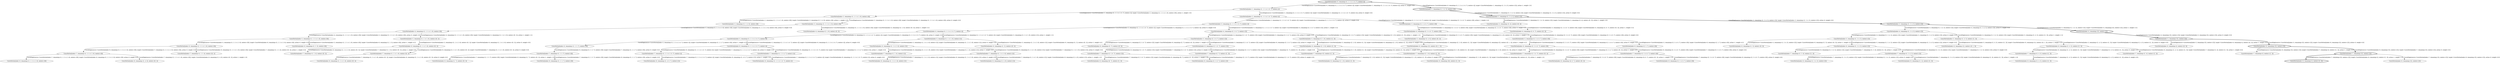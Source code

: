 strict digraph G {
  1 [ style="solid" label="CursoVertex[index=7, remaining=[1, 4, 5], centers=[1, 2]]" ];
  2 [ style="solid" label="CursoVertex[index=8, remaining=[1, 7], centers=[0, 1]]" ];
  3 [ style="solid" label="CursoVertex[index=6, remaining=[1, 3], centers=[0, 2]]" ];
  4 [ style="solid" label="CursoVertex[index=7, remaining=[2], centers=[1, 2]]" ];
  5 [ style="solid" label="CursoVertex[index=6, remaining=[], centers=[0, 2]]" ];
  6 [ style="bold" label="CursoVertex[index=8, remaining=[], centers=[1, 2]]" ];
  7 [ style="solid" label="CursoVertex[index=2, remaining=[1, 2, 3, 4, 5, 6], centers=[0]]" ];
  8 [ style="solid" label="CursoVertex[index=4, remaining=[1, 2, 3, 4, 5, 6], centers=[0]]" ];
  9 [ style="solid" label="CursoVertex[index=6, remaining=[1, 2, 3, 4, 5, 6], centers=[0]]" ];
  10 [ style="solid" label="CursoVertex[index=8, remaining=[1, 2, 3, 4, 5, 6], centers=[0]]" ];
  11 [ style="solid" label="CursoVertex[index=3, remaining=[2, 3, 4, 6], centers=[0]]" ];
  12 [ style="bold" label="CursoVertex[index=2, remaining=[1, 3, 4, 5], centers=[2]]" ];
  13 [ style="solid" label="CursoVertex[index=8, remaining=[4, 6, 7], centers=[0, 1]]" ];
  14 [ style="solid" label="CursoVertex[index=6, remaining=[1, 2, 3, 7], centers=[0]]" ];
  15 [ style="solid" label="CursoVertex[index=4, remaining=[1, 3, 4, 5], centers=[2]]" ];
  16 [ style="solid" label="CursoVertex[index=4, remaining=[2, 5, 6], centers=[0, 2]]" ];
  17 [ style="solid" label="CursoVertex[index=6, remaining=[1, 3, 4, 5], centers=[2]]" ];
  18 [ style="solid" label="CursoVertex[index=8, remaining=[1, 2, 3, 7], centers=[0]]" ];
  19 [ style="solid" label="CursoVertex[index=6, remaining=[2, 5, 6], centers=[1, 2]]" ];
  20 [ style="solid" label="CursoVertex[index=8, remaining=[1, 3, 4, 5], centers=[2]]" ];
  21 [ style="solid" label="CursoVertex[index=3, remaining=[3, 4], centers=[0, 2]]" ];
  22 [ style="solid" label="CursoVertex[index=8, remaining=[6, 7], centers=[1, 2]]" ];
  23 [ style="solid" label="CursoVertex[index=8, remaining=[2, 5, 6], centers=[1, 2]]" ];
  24 [ style="solid" label="CursoVertex[index=6, remaining=[2, 7], centers=[0, 2]]" ];
  25 [ style="solid" label="CursoVertex[index=7, remaining=[1, 2, 4], centers=[1]]" ];
  26 [ style="bold" label="CursoVertex[index=4, remaining=[5], centers=[2]]" ];
  27 [ style="solid" label="CursoVertex[index=7, remaining=[1, 2, 4], centers=[0, 1]]" ];
  28 [ style="bold" label="CursoVertex[index=6, remaining=[5], centers=[2]]" ];
  29 [ style="solid" label="CursoVertex[index=1, remaining=[1, 2, 3, 4, 5, 6, 7], centers=[]]" ];
  30 [ style="solid" label="CursoVertex[index=8, remaining=[5], centers=[2]]" ];
  31 [ style="solid" label="CursoVertex[index=8, remaining=[1, 4], centers=[1, 2]]" ];
  32 [ style="solid" label="CursoVertex[index=3, remaining=[1, 2, 3, 4, 5, 6, 7], centers=[]]" ];
  33 [ style="solid" label="CursoVertex[index=6, remaining=[1], centers=[0, 1, 2]]" ];
  34 [ style="solid" label="CursoVertex[index=5, remaining=[1, 2, 3, 4, 5, 6, 7], centers=[]]" ];
  35 [ style="solid" label="CursoVertex[index=7, remaining=[1, 2, 3, 4, 5, 6, 7], centers=[]]" ];
  36 [ style="solid" label="CursoVertex[index=4, remaining=[2, 3, 4, 6, 7], centers=[0]]" ];
  37 [ style="solid" label="CursoVertex[index=6, remaining=[2, 3, 4, 6, 7], centers=[0]]" ];
  38 [ style="solid" label="CursoVertex[index=8, remaining=[2, 3, 4, 6, 7], centers=[0]]" ];
  39 [ style="solid" label="CursoVertex[index=5, remaining=[2, 5, 6, 7], centers=[2]]" ];
  40 [ style="solid" label="CursoVertex[index=6, remaining=[1, 2, 4, 5, 6], centers=[1]]" ];
  41 [ style="solid" label="CursoVertex[index=7, remaining=[2, 5, 6, 7], centers=[2]]" ];
  42 [ style="solid" label="CursoVertex[index=6, remaining=[1, 2, 4, 5, 6], centers=[0, 1]]" ];
  43 [ style="solid" label="CursoVertex[index=8, remaining=[1, 4, 6, 7], centers=[1]]" ];
  44 [ style="solid" label="CursoVertex[index=8, remaining=[1, 2, 4, 5, 6], centers=[1]]" ];
  45 [ style="solid" label="CursoVertex[index=8, remaining=[1, 2, 4, 5, 6], centers=[0, 1]]" ];
  46 [ style="solid" label="CursoVertex[index=7, remaining=[2, 3, 4, 7], centers=[0, 1]]" ];
  47 [ style="solid" label="CursoVertex[index=5, remaining=[2, 4, 6], centers=[0, 1]]" ];
  48 [ style="solid" label="CursoVertex[index=6, remaining=[1, 4, 5], centers=[1, 2]]" ];
  49 [ style="solid" label="CursoVertex[index=6, remaining=[1, 2, 3], centers=[0]]" ];
  50 [ style="solid" label="CursoVertex[index=8, remaining=[1, 4, 5], centers=[1, 2]]" ];
  51 [ style="solid" label="CursoVertex[index=7, remaining=[1, 3, 4], centers=[1, 2]]" ];
  52 [ style="solid" label="CursoVertex[index=8, remaining=[6], centers=[1, 2]]" ];
  53 [ style="solid" label="CursoVertex[index=6, remaining=[2], centers=[0, 1, 2]]" ];
  54 [ style="solid" label="CursoVertex[index=7, remaining=[], centers=[1, 2]]" ];
  55 [ style="solid" label="CursoVertex[index=3, remaining=[1, 2, 3, 4, 5, 6], centers=[0]]" ];
  56 [ style="solid" label="CursoVertex[index=5, remaining=[1, 2, 3, 4, 5, 6], centers=[0]]" ];
  57 [ style="solid" label="CursoVertex[index=7, remaining=[1, 2, 3, 4, 5, 6], centers=[0]]" ];
  58 [ style="bold" label="CursoVertex[index=1, remaining=[1, 3, 4, 5], centers=[2]]" ];
  59 [ style="solid" label="CursoVertex[index=7, remaining=[1, 2, 3, 4, 7], centers=[1]]" ];
  60 [ style="solid" label="CursoVertex[index=4, remaining=[2, 6, 7], centers=[0, 2]]" ];
  61 [ style="bold" label="CursoVertex[index=3, remaining=[1, 3, 4, 5], centers=[2]]" ];
  62 [ style="solid" label="CursoVertex[index=5, remaining=[1, 3, 4, 5], centers=[2]]" ];
  63 [ style="solid" label="CursoVertex[index=7, remaining=[1, 2, 3, 7], centers=[0]]" ];
  64 [ style="solid" label="CursoVertex[index=5, remaining=[2, 5, 6], centers=[1, 2]]" ];
  65 [ style="solid" label="CursoVertex[index=7, remaining=[1, 3, 4, 5], centers=[2]]" ];
  66 [ style="solid" label="CursoVertex[index=7, remaining=[2, 5, 6], centers=[1, 2]]" ];
  67 [ style="solid" label="CursoVertex[index=8, remaining=[1, 4, 6], centers=[1]]" ];
  68 [ style="solid" label="CursoVertex[index=8, remaining=[1, 4, 6], centers=[0, 1]]" ];
  69 [ style="solid" label="CursoVertex[index=7, remaining=[2, 7], centers=[1, 2]]" ];
  70 [ style="bold" label="CursoVertex[index=5, remaining=[5], centers=[2]]" ];
  71 [ style="bold" label="CursoVertex[index=0, remaining=[1, 2, 3, 4, 5, 6, 7], centers=[]]" ];
  72 [ style="solid" label="CursoVertex[index=6, remaining=[1, 2], centers=[0, 1]]" ];
  73 [ style="bold" label="CursoVertex[index=7, remaining=[5], centers=[2]]" ];
  74 [ style="solid" label="CursoVertex[index=7, remaining=[1, 4], centers=[1, 2]]" ];
  75 [ style="solid" label="CursoVertex[index=2, remaining=[1, 2, 3, 4, 5, 6, 7], centers=[]]" ];
  76 [ style="solid" label="CursoVertex[index=4, remaining=[1, 2, 3, 4, 5, 6, 7], centers=[]]" ];
  77 [ style="solid" label="CursoVertex[index=6, remaining=[1, 2, 3, 4, 5, 6, 7], centers=[]]" ];
  78 [ style="solid" label="CursoVertex[index=8, remaining=[1, 2, 3, 4, 5, 6, 7], centers=[]]" ];
  79 [ style="solid" label="CursoVertex[index=3, remaining=[2, 3, 4, 6, 7], centers=[0]]" ];
  80 [ style="solid" label="CursoVertex[index=5, remaining=[2, 3, 4, 6, 7], centers=[0]]" ];
  81 [ style="solid" label="CursoVertex[index=7, remaining=[2, 3, 4, 6, 7], centers=[0]]" ];
  82 [ style="solid" label="CursoVertex[index=4, remaining=[2, 5, 6, 7], centers=[2]]" ];
  83 [ style="solid" label="CursoVertex[index=5, remaining=[1, 2, 4, 5, 6], centers=[1]]" ];
  84 [ style="solid" label="CursoVertex[index=5, remaining=[1, 2, 4, 5, 6], centers=[0, 1]]" ];
  85 [ style="solid" label="CursoVertex[index=6, remaining=[2, 5, 6, 7], centers=[2]]" ];
  86 [ style="solid" label="CursoVertex[index=7, remaining=[1, 2, 4, 5, 6], centers=[1]]" ];
  87 [ style="solid" label="CursoVertex[index=8, remaining=[2, 5, 6, 7], centers=[2]]" ];
  88 [ style="solid" label="CursoVertex[index=7, remaining=[1, 2, 4, 5, 6], centers=[0, 1]]" ];
  89 [ style="solid" label="CursoVertex[index=6, remaining=[2, 3, 7], centers=[0]]" ];
  90 [ style="solid" label="CursoVertex[index=5, remaining=[1, 4, 5], centers=[1, 2]]" ];
  91 [ style="solid" label="CursoVertex[index=7, remaining=[1, 2, 3, 4], centers=[0, 1]]" ];
  48 -> 1 [ style="solid" label="CursoEdge[source=CursoVertex[index=6, remaining=[1, 4, 5], centers=[1, 2]], target=CursoVertex[index=7, remaining=[1, 4, 5], centers=[1, 2]], action=0, weight=0.0]" ];
  63 -> 2 [ style="solid" label="CursoEdge[source=CursoVertex[index=7, remaining=[1, 2, 3, 7], centers=[0]], target=CursoVertex[index=8, remaining=[1, 7], centers=[0, 1]], action=1, weight=1.0]" ];
  62 -> 3 [ style="solid" label="CursoEdge[source=CursoVertex[index=5, remaining=[1, 3, 4, 5], centers=[2]], target=CursoVertex[index=6, remaining=[1, 3], centers=[0, 2]], action=1, weight=4.5]" ];
  19 -> 4 [ style="solid" label="CursoEdge[source=CursoVertex[index=6, remaining=[2, 5, 6], centers=[1, 2]], target=CursoVertex[index=7, remaining=[2], centers=[1, 2]], action=1, weight=6.0]" ];
  70 -> 5 [ style="solid" label="CursoEdge[source=CursoVertex[index=5, remaining=[5], centers=[2]], target=CursoVertex[index=6, remaining=[], centers=[0, 2]], action=1, weight=4.5]" ];
  73 -> 6 [ style="bold" label="CursoEdge[source=CursoVertex[index=7, remaining=[5], centers=[2]], target=CursoVertex[index=8, remaining=[], centers=[1, 2]], action=1, weight=1.0]" ];
  29 -> 7 [ style="solid" label="CursoEdge[source=CursoVertex[index=1, remaining=[1, 2, 3, 4, 5, 6, 7], centers=[]], target=CursoVertex[index=2, remaining=[1, 2, 3, 4, 5, 6], centers=[0]], action=1, weight=3.0]" ];
  55 -> 8 [ style="solid" label="CursoEdge[source=CursoVertex[index=3, remaining=[1, 2, 3, 4, 5, 6], centers=[0]], target=CursoVertex[index=4, remaining=[1, 2, 3, 4, 5, 6], centers=[0]], action=0, weight=0.0]" ];
  56 -> 9 [ style="solid" label="CursoEdge[source=CursoVertex[index=5, remaining=[1, 2, 3, 4, 5, 6], centers=[0]], target=CursoVertex[index=6, remaining=[1, 2, 3, 4, 5, 6], centers=[0]], action=0, weight=0.0]" ];
  57 -> 10 [ style="solid" label="CursoEdge[source=CursoVertex[index=7, remaining=[1, 2, 3, 4, 5, 6], centers=[0]], target=CursoVertex[index=8, remaining=[1, 2, 3, 4, 5, 6], centers=[0]], action=0, weight=0.0]" ];
  7 -> 11 [ style="solid" label="CursoEdge[source=CursoVertex[index=2, remaining=[1, 2, 3, 4, 5, 6], centers=[0]], target=CursoVertex[index=3, remaining=[2, 3, 4, 6], centers=[0]], action=1, weight=5.0]" ];
  58 -> 12 [ style="bold" label="CursoEdge[source=CursoVertex[index=1, remaining=[1, 3, 4, 5], centers=[2]], target=CursoVertex[index=2, remaining=[1, 3, 4, 5], centers=[2]], action=0, weight=0.0]" ];
  81 -> 13 [ style="solid" label="CursoEdge[source=CursoVertex[index=7, remaining=[2, 3, 4, 6, 7], centers=[0]], target=CursoVertex[index=8, remaining=[4, 6, 7], centers=[0, 1]], action=1, weight=1.0]" ];
  34 -> 14 [ style="solid" label="CursoEdge[source=CursoVertex[index=5, remaining=[1, 2, 3, 4, 5, 6, 7], centers=[]], target=CursoVertex[index=6, remaining=[1, 2, 3, 7], centers=[0]], action=1, weight=4.5]" ];
  61 -> 15 [ style="solid" label="CursoEdge[source=CursoVertex[index=3, remaining=[1, 3, 4, 5], centers=[2]], target=CursoVertex[index=4, remaining=[1, 3, 4, 5], centers=[2]], action=0, weight=0.0]" ];
  55 -> 16 [ style="solid" label="CursoEdge[source=CursoVertex[index=3, remaining=[1, 2, 3, 4, 5, 6], centers=[0]], target=CursoVertex[index=4, remaining=[2, 5, 6], centers=[0, 2]], action=1, weight=3.5]" ];
  62 -> 17 [ style="solid" label="CursoEdge[source=CursoVertex[index=5, remaining=[1, 3, 4, 5], centers=[2]], target=CursoVertex[index=6, remaining=[1, 3, 4, 5], centers=[2]], action=0, weight=0.0]" ];
  63 -> 18 [ style="solid" label="CursoEdge[source=CursoVertex[index=7, remaining=[1, 2, 3, 7], centers=[0]], target=CursoVertex[index=8, remaining=[1, 2, 3, 7], centers=[0]], action=0, weight=0.0]" ];
  64 -> 19 [ style="solid" label="CursoEdge[source=CursoVertex[index=5, remaining=[2, 5, 6], centers=[1, 2]], target=CursoVertex[index=6, remaining=[2, 5, 6], centers=[1, 2]], action=0, weight=0.0]" ];
  65 -> 20 [ style="solid" label="CursoEdge[source=CursoVertex[index=7, remaining=[1, 3, 4, 5], centers=[2]], target=CursoVertex[index=8, remaining=[1, 3, 4, 5], centers=[2]], action=0, weight=0.0]" ];
  12 -> 21 [ style="solid" label="CursoEdge[source=CursoVertex[index=2, remaining=[1, 3, 4, 5], centers=[2]], target=CursoVertex[index=3, remaining=[3, 4], centers=[0, 2]], action=1, weight=5.0]" ];
  41 -> 22 [ style="solid" label="CursoEdge[source=CursoVertex[index=7, remaining=[2, 5, 6, 7], centers=[2]], target=CursoVertex[index=8, remaining=[6, 7], centers=[1, 2]], action=1, weight=1.0]" ];
  66 -> 23 [ style="solid" label="CursoEdge[source=CursoVertex[index=7, remaining=[2, 5, 6], centers=[1, 2]], target=CursoVertex[index=8, remaining=[2, 5, 6], centers=[1, 2]], action=0, weight=0.0]" ];
  39 -> 24 [ style="solid" label="CursoEdge[source=CursoVertex[index=5, remaining=[2, 5, 6, 7], centers=[2]], target=CursoVertex[index=6, remaining=[2, 7], centers=[0, 2]], action=1, weight=4.5]" ];
  40 -> 25 [ style="solid" label="CursoEdge[source=CursoVertex[index=6, remaining=[1, 2, 4, 5, 6], centers=[1]], target=CursoVertex[index=7, remaining=[1, 2, 4], centers=[1]], action=1, weight=6.0]" ];
  61 -> 26 [ style="bold" label="CursoEdge[source=CursoVertex[index=3, remaining=[1, 3, 4, 5], centers=[2]], target=CursoVertex[index=4, remaining=[5], centers=[2]], action=1, weight=3.5]" ];
  42 -> 27 [ style="solid" label="CursoEdge[source=CursoVertex[index=6, remaining=[1, 2, 4, 5, 6], centers=[0, 1]], target=CursoVertex[index=7, remaining=[1, 2, 4], centers=[0, 1]], action=1, weight=6.0]" ];
  70 -> 28 [ style="bold" label="CursoEdge[source=CursoVertex[index=5, remaining=[5], centers=[2]], target=CursoVertex[index=6, remaining=[5], centers=[2]], action=0, weight=0.0]" ];
  71 -> 29 [ style="solid" label="CursoEdge[source=CursoVertex[index=0, remaining=[1, 2, 3, 4, 5, 6, 7], centers=[]], target=CursoVertex[index=1, remaining=[1, 2, 3, 4, 5, 6, 7], centers=[]], action=0, weight=0.0]" ];
  73 -> 30 [ style="solid" label="CursoEdge[source=CursoVertex[index=7, remaining=[5], centers=[2]], target=CursoVertex[index=8, remaining=[5], centers=[2]], action=0, weight=0.0]" ];
  65 -> 31 [ style="solid" label="CursoEdge[source=CursoVertex[index=7, remaining=[1, 3, 4, 5], centers=[2]], target=CursoVertex[index=8, remaining=[1, 4], centers=[1, 2]], action=1, weight=1.0]" ];
  75 -> 32 [ style="solid" label="CursoEdge[source=CursoVertex[index=2, remaining=[1, 2, 3, 4, 5, 6, 7], centers=[]], target=CursoVertex[index=3, remaining=[1, 2, 3, 4, 5, 6, 7], centers=[]], action=0, weight=0.0]" ];
  90 -> 33 [ style="solid" label="CursoEdge[source=CursoVertex[index=5, remaining=[1, 4, 5], centers=[1, 2]], target=CursoVertex[index=6, remaining=[1], centers=[0, 1, 2]], action=1, weight=4.5]" ];
  76 -> 34 [ style="solid" label="CursoEdge[source=CursoVertex[index=4, remaining=[1, 2, 3, 4, 5, 6, 7], centers=[]], target=CursoVertex[index=5, remaining=[1, 2, 3, 4, 5, 6, 7], centers=[]], action=0, weight=0.0]" ];
  77 -> 35 [ style="solid" label="CursoEdge[source=CursoVertex[index=6, remaining=[1, 2, 3, 4, 5, 6, 7], centers=[]], target=CursoVertex[index=7, remaining=[1, 2, 3, 4, 5, 6, 7], centers=[]], action=0, weight=0.0]" ];
  79 -> 36 [ style="solid" label="CursoEdge[source=CursoVertex[index=3, remaining=[2, 3, 4, 6, 7], centers=[0]], target=CursoVertex[index=4, remaining=[2, 3, 4, 6, 7], centers=[0]], action=0, weight=0.0]" ];
  80 -> 37 [ style="solid" label="CursoEdge[source=CursoVertex[index=5, remaining=[2, 3, 4, 6, 7], centers=[0]], target=CursoVertex[index=6, remaining=[2, 3, 4, 6, 7], centers=[0]], action=0, weight=0.0]" ];
  81 -> 38 [ style="solid" label="CursoEdge[source=CursoVertex[index=7, remaining=[2, 3, 4, 6, 7], centers=[0]], target=CursoVertex[index=8, remaining=[2, 3, 4, 6, 7], centers=[0]], action=0, weight=0.0]" ];
  82 -> 39 [ style="solid" label="CursoEdge[source=CursoVertex[index=4, remaining=[2, 5, 6, 7], centers=[2]], target=CursoVertex[index=5, remaining=[2, 5, 6, 7], centers=[2]], action=0, weight=0.0]" ];
  83 -> 40 [ style="solid" label="CursoEdge[source=CursoVertex[index=5, remaining=[1, 2, 4, 5, 6], centers=[1]], target=CursoVertex[index=6, remaining=[1, 2, 4, 5, 6], centers=[1]], action=0, weight=0.0]" ];
  85 -> 41 [ style="solid" label="CursoEdge[source=CursoVertex[index=6, remaining=[2, 5, 6, 7], centers=[2]], target=CursoVertex[index=7, remaining=[2, 5, 6, 7], centers=[2]], action=0, weight=0.0]" ];
  84 -> 42 [ style="solid" label="CursoEdge[source=CursoVertex[index=5, remaining=[1, 2, 4, 5, 6], centers=[0, 1]], target=CursoVertex[index=6, remaining=[1, 2, 4, 5, 6], centers=[0, 1]], action=0, weight=0.0]" ];
  35 -> 43 [ style="solid" label="CursoEdge[source=CursoVertex[index=7, remaining=[1, 2, 3, 4, 5, 6, 7], centers=[]], target=CursoVertex[index=8, remaining=[1, 4, 6, 7], centers=[1]], action=1, weight=1.0]" ];
  86 -> 44 [ style="solid" label="CursoEdge[source=CursoVertex[index=7, remaining=[1, 2, 4, 5, 6], centers=[1]], target=CursoVertex[index=8, remaining=[1, 2, 4, 5, 6], centers=[1]], action=0, weight=0.0]" ];
  88 -> 45 [ style="solid" label="CursoEdge[source=CursoVertex[index=7, remaining=[1, 2, 4, 5, 6], centers=[0, 1]], target=CursoVertex[index=8, remaining=[1, 2, 4, 5, 6], centers=[0, 1]], action=0, weight=0.0]" ];
  37 -> 46 [ style="solid" label="CursoEdge[source=CursoVertex[index=6, remaining=[2, 3, 4, 6, 7], centers=[0]], target=CursoVertex[index=7, remaining=[2, 3, 4, 7], centers=[0, 1]], action=1, weight=6.0]" ];
  36 -> 47 [ style="solid" label="CursoEdge[source=CursoVertex[index=4, remaining=[2, 3, 4, 6, 7], centers=[0]], target=CursoVertex[index=5, remaining=[2, 4, 6], centers=[0, 1]], action=1, weight=1.5]" ];
  90 -> 48 [ style="solid" label="CursoEdge[source=CursoVertex[index=5, remaining=[1, 4, 5], centers=[1, 2]], target=CursoVertex[index=6, remaining=[1, 4, 5], centers=[1, 2]], action=0, weight=0.0]" ];
  56 -> 49 [ style="solid" label="CursoEdge[source=CursoVertex[index=5, remaining=[1, 2, 3, 4, 5, 6], centers=[0]], target=CursoVertex[index=6, remaining=[1, 2, 3], centers=[0]], action=1, weight=4.5]" ];
  1 -> 50 [ style="solid" label="CursoEdge[source=CursoVertex[index=7, remaining=[1, 4, 5], centers=[1, 2]], target=CursoVertex[index=8, remaining=[1, 4, 5], centers=[1, 2]], action=0, weight=0.0]" ];
  17 -> 51 [ style="solid" label="CursoEdge[source=CursoVertex[index=6, remaining=[1, 3, 4, 5], centers=[2]], target=CursoVertex[index=7, remaining=[1, 3, 4], centers=[1, 2]], action=1, weight=6.0]" ];
  66 -> 52 [ style="solid" label="CursoEdge[source=CursoVertex[index=7, remaining=[2, 5, 6], centers=[1, 2]], target=CursoVertex[index=8, remaining=[6], centers=[1, 2]], action=1, weight=1.0]" ];
  64 -> 53 [ style="solid" label="CursoEdge[source=CursoVertex[index=5, remaining=[2, 5, 6], centers=[1, 2]], target=CursoVertex[index=6, remaining=[2], centers=[0, 1, 2]], action=1, weight=4.5]" ];
  28 -> 54 [ style="solid" label="CursoEdge[source=CursoVertex[index=6, remaining=[5], centers=[2]], target=CursoVertex[index=7, remaining=[], centers=[1, 2]], action=1, weight=6.0]" ];
  7 -> 55 [ style="solid" label="CursoEdge[source=CursoVertex[index=2, remaining=[1, 2, 3, 4, 5, 6], centers=[0]], target=CursoVertex[index=3, remaining=[1, 2, 3, 4, 5, 6], centers=[0]], action=0, weight=0.0]" ];
  8 -> 56 [ style="solid" label="CursoEdge[source=CursoVertex[index=4, remaining=[1, 2, 3, 4, 5, 6], centers=[0]], target=CursoVertex[index=5, remaining=[1, 2, 3, 4, 5, 6], centers=[0]], action=0, weight=0.0]" ];
  9 -> 57 [ style="solid" label="CursoEdge[source=CursoVertex[index=6, remaining=[1, 2, 3, 4, 5, 6], centers=[0]], target=CursoVertex[index=7, remaining=[1, 2, 3, 4, 5, 6], centers=[0]], action=0, weight=0.0]" ];
  71 -> 58 [ style="bold" label="CursoEdge[source=CursoVertex[index=0, remaining=[1, 2, 3, 4, 5, 6, 7], centers=[]], target=CursoVertex[index=1, remaining=[1, 3, 4, 5], centers=[2]], action=1, weight=2.0]" ];
  77 -> 59 [ style="solid" label="CursoEdge[source=CursoVertex[index=6, remaining=[1, 2, 3, 4, 5, 6, 7], centers=[]], target=CursoVertex[index=7, remaining=[1, 2, 3, 4, 7], centers=[1]], action=1, weight=6.0]" ];
  79 -> 60 [ style="solid" label="CursoEdge[source=CursoVertex[index=3, remaining=[2, 3, 4, 6, 7], centers=[0]], target=CursoVertex[index=4, remaining=[2, 6, 7], centers=[0, 2]], action=1, weight=3.5]" ];
  12 -> 61 [ style="bold" label="CursoEdge[source=CursoVertex[index=2, remaining=[1, 3, 4, 5], centers=[2]], target=CursoVertex[index=3, remaining=[1, 3, 4, 5], centers=[2]], action=0, weight=0.0]" ];
  15 -> 62 [ style="solid" label="CursoEdge[source=CursoVertex[index=4, remaining=[1, 3, 4, 5], centers=[2]], target=CursoVertex[index=5, remaining=[1, 3, 4, 5], centers=[2]], action=0, weight=0.0]" ];
  14 -> 63 [ style="solid" label="CursoEdge[source=CursoVertex[index=6, remaining=[1, 2, 3, 7], centers=[0]], target=CursoVertex[index=7, remaining=[1, 2, 3, 7], centers=[0]], action=0, weight=0.0]" ];
  82 -> 64 [ style="solid" label="CursoEdge[source=CursoVertex[index=4, remaining=[2, 5, 6, 7], centers=[2]], target=CursoVertex[index=5, remaining=[2, 5, 6], centers=[1, 2]], action=1, weight=1.5]" ];
  17 -> 65 [ style="solid" label="CursoEdge[source=CursoVertex[index=6, remaining=[1, 3, 4, 5], centers=[2]], target=CursoVertex[index=7, remaining=[1, 3, 4, 5], centers=[2]], action=0, weight=0.0]" ];
  19 -> 66 [ style="solid" label="CursoEdge[source=CursoVertex[index=6, remaining=[2, 5, 6], centers=[1, 2]], target=CursoVertex[index=7, remaining=[2, 5, 6], centers=[1, 2]], action=0, weight=0.0]" ];
  86 -> 67 [ style="solid" label="CursoEdge[source=CursoVertex[index=7, remaining=[1, 2, 4, 5, 6], centers=[1]], target=CursoVertex[index=8, remaining=[1, 4, 6], centers=[1]], action=1, weight=1.0]" ];
  57 -> 68 [ style="solid" label="CursoEdge[source=CursoVertex[index=7, remaining=[1, 2, 3, 4, 5, 6], centers=[0]], target=CursoVertex[index=8, remaining=[1, 4, 6], centers=[0, 1]], action=1, weight=1.0]" ];
  85 -> 69 [ style="solid" label="CursoEdge[source=CursoVertex[index=6, remaining=[2, 5, 6, 7], centers=[2]], target=CursoVertex[index=7, remaining=[2, 7], centers=[1, 2]], action=1, weight=6.0]" ];
  26 -> 70 [ style="bold" label="CursoEdge[source=CursoVertex[index=4, remaining=[5], centers=[2]], target=CursoVertex[index=5, remaining=[5], centers=[2]], action=0, weight=0.0]" ];
  83 -> 72 [ style="solid" label="CursoEdge[source=CursoVertex[index=5, remaining=[1, 2, 4, 5, 6], centers=[1]], target=CursoVertex[index=6, remaining=[1, 2], centers=[0, 1]], action=1, weight=4.5]" ];
  28 -> 73 [ style="bold" label="CursoEdge[source=CursoVertex[index=6, remaining=[5], centers=[2]], target=CursoVertex[index=7, remaining=[5], centers=[2]], action=0, weight=0.0]" ];
  48 -> 74 [ style="solid" label="CursoEdge[source=CursoVertex[index=6, remaining=[1, 4, 5], centers=[1, 2]], target=CursoVertex[index=7, remaining=[1, 4], centers=[1, 2]], action=1, weight=6.0]" ];
  29 -> 75 [ style="solid" label="CursoEdge[source=CursoVertex[index=1, remaining=[1, 2, 3, 4, 5, 6, 7], centers=[]], target=CursoVertex[index=2, remaining=[1, 2, 3, 4, 5, 6, 7], centers=[]], action=0, weight=0.0]" ];
  32 -> 76 [ style="solid" label="CursoEdge[source=CursoVertex[index=3, remaining=[1, 2, 3, 4, 5, 6, 7], centers=[]], target=CursoVertex[index=4, remaining=[1, 2, 3, 4, 5, 6, 7], centers=[]], action=0, weight=0.0]" ];
  34 -> 77 [ style="solid" label="CursoEdge[source=CursoVertex[index=5, remaining=[1, 2, 3, 4, 5, 6, 7], centers=[]], target=CursoVertex[index=6, remaining=[1, 2, 3, 4, 5, 6, 7], centers=[]], action=0, weight=0.0]" ];
  35 -> 78 [ style="solid" label="CursoEdge[source=CursoVertex[index=7, remaining=[1, 2, 3, 4, 5, 6, 7], centers=[]], target=CursoVertex[index=8, remaining=[1, 2, 3, 4, 5, 6, 7], centers=[]], action=0, weight=0.0]" ];
  75 -> 79 [ style="solid" label="CursoEdge[source=CursoVertex[index=2, remaining=[1, 2, 3, 4, 5, 6, 7], centers=[]], target=CursoVertex[index=3, remaining=[2, 3, 4, 6, 7], centers=[0]], action=1, weight=5.0]" ];
  36 -> 80 [ style="solid" label="CursoEdge[source=CursoVertex[index=4, remaining=[2, 3, 4, 6, 7], centers=[0]], target=CursoVertex[index=5, remaining=[2, 3, 4, 6, 7], centers=[0]], action=0, weight=0.0]" ];
  37 -> 81 [ style="solid" label="CursoEdge[source=CursoVertex[index=6, remaining=[2, 3, 4, 6, 7], centers=[0]], target=CursoVertex[index=7, remaining=[2, 3, 4, 6, 7], centers=[0]], action=0, weight=0.0]" ];
  32 -> 82 [ style="solid" label="CursoEdge[source=CursoVertex[index=3, remaining=[1, 2, 3, 4, 5, 6, 7], centers=[]], target=CursoVertex[index=4, remaining=[2, 5, 6, 7], centers=[2]], action=1, weight=3.5]" ];
  76 -> 83 [ style="solid" label="CursoEdge[source=CursoVertex[index=4, remaining=[1, 2, 3, 4, 5, 6, 7], centers=[]], target=CursoVertex[index=5, remaining=[1, 2, 4, 5, 6], centers=[1]], action=1, weight=1.5]" ];
  8 -> 84 [ style="solid" label="CursoEdge[source=CursoVertex[index=4, remaining=[1, 2, 3, 4, 5, 6], centers=[0]], target=CursoVertex[index=5, remaining=[1, 2, 4, 5, 6], centers=[0, 1]], action=1, weight=1.5]" ];
  39 -> 85 [ style="solid" label="CursoEdge[source=CursoVertex[index=5, remaining=[2, 5, 6, 7], centers=[2]], target=CursoVertex[index=6, remaining=[2, 5, 6, 7], centers=[2]], action=0, weight=0.0]" ];
  40 -> 86 [ style="solid" label="CursoEdge[source=CursoVertex[index=6, remaining=[1, 2, 4, 5, 6], centers=[1]], target=CursoVertex[index=7, remaining=[1, 2, 4, 5, 6], centers=[1]], action=0, weight=0.0]" ];
  41 -> 87 [ style="solid" label="CursoEdge[source=CursoVertex[index=7, remaining=[2, 5, 6, 7], centers=[2]], target=CursoVertex[index=8, remaining=[2, 5, 6, 7], centers=[2]], action=0, weight=0.0]" ];
  42 -> 88 [ style="solid" label="CursoEdge[source=CursoVertex[index=6, remaining=[1, 2, 4, 5, 6], centers=[0, 1]], target=CursoVertex[index=7, remaining=[1, 2, 4, 5, 6], centers=[0, 1]], action=0, weight=0.0]" ];
  80 -> 89 [ style="solid" label="CursoEdge[source=CursoVertex[index=5, remaining=[2, 3, 4, 6, 7], centers=[0]], target=CursoVertex[index=6, remaining=[2, 3, 7], centers=[0]], action=1, weight=4.5]" ];
  15 -> 90 [ style="solid" label="CursoEdge[source=CursoVertex[index=4, remaining=[1, 3, 4, 5], centers=[2]], target=CursoVertex[index=5, remaining=[1, 4, 5], centers=[1, 2]], action=1, weight=1.5]" ];
  9 -> 91 [ style="solid" label="CursoEdge[source=CursoVertex[index=6, remaining=[1, 2, 3, 4, 5, 6], centers=[0]], target=CursoVertex[index=7, remaining=[1, 2, 3, 4], centers=[0, 1]], action=1, weight=6.0]" ];
}
